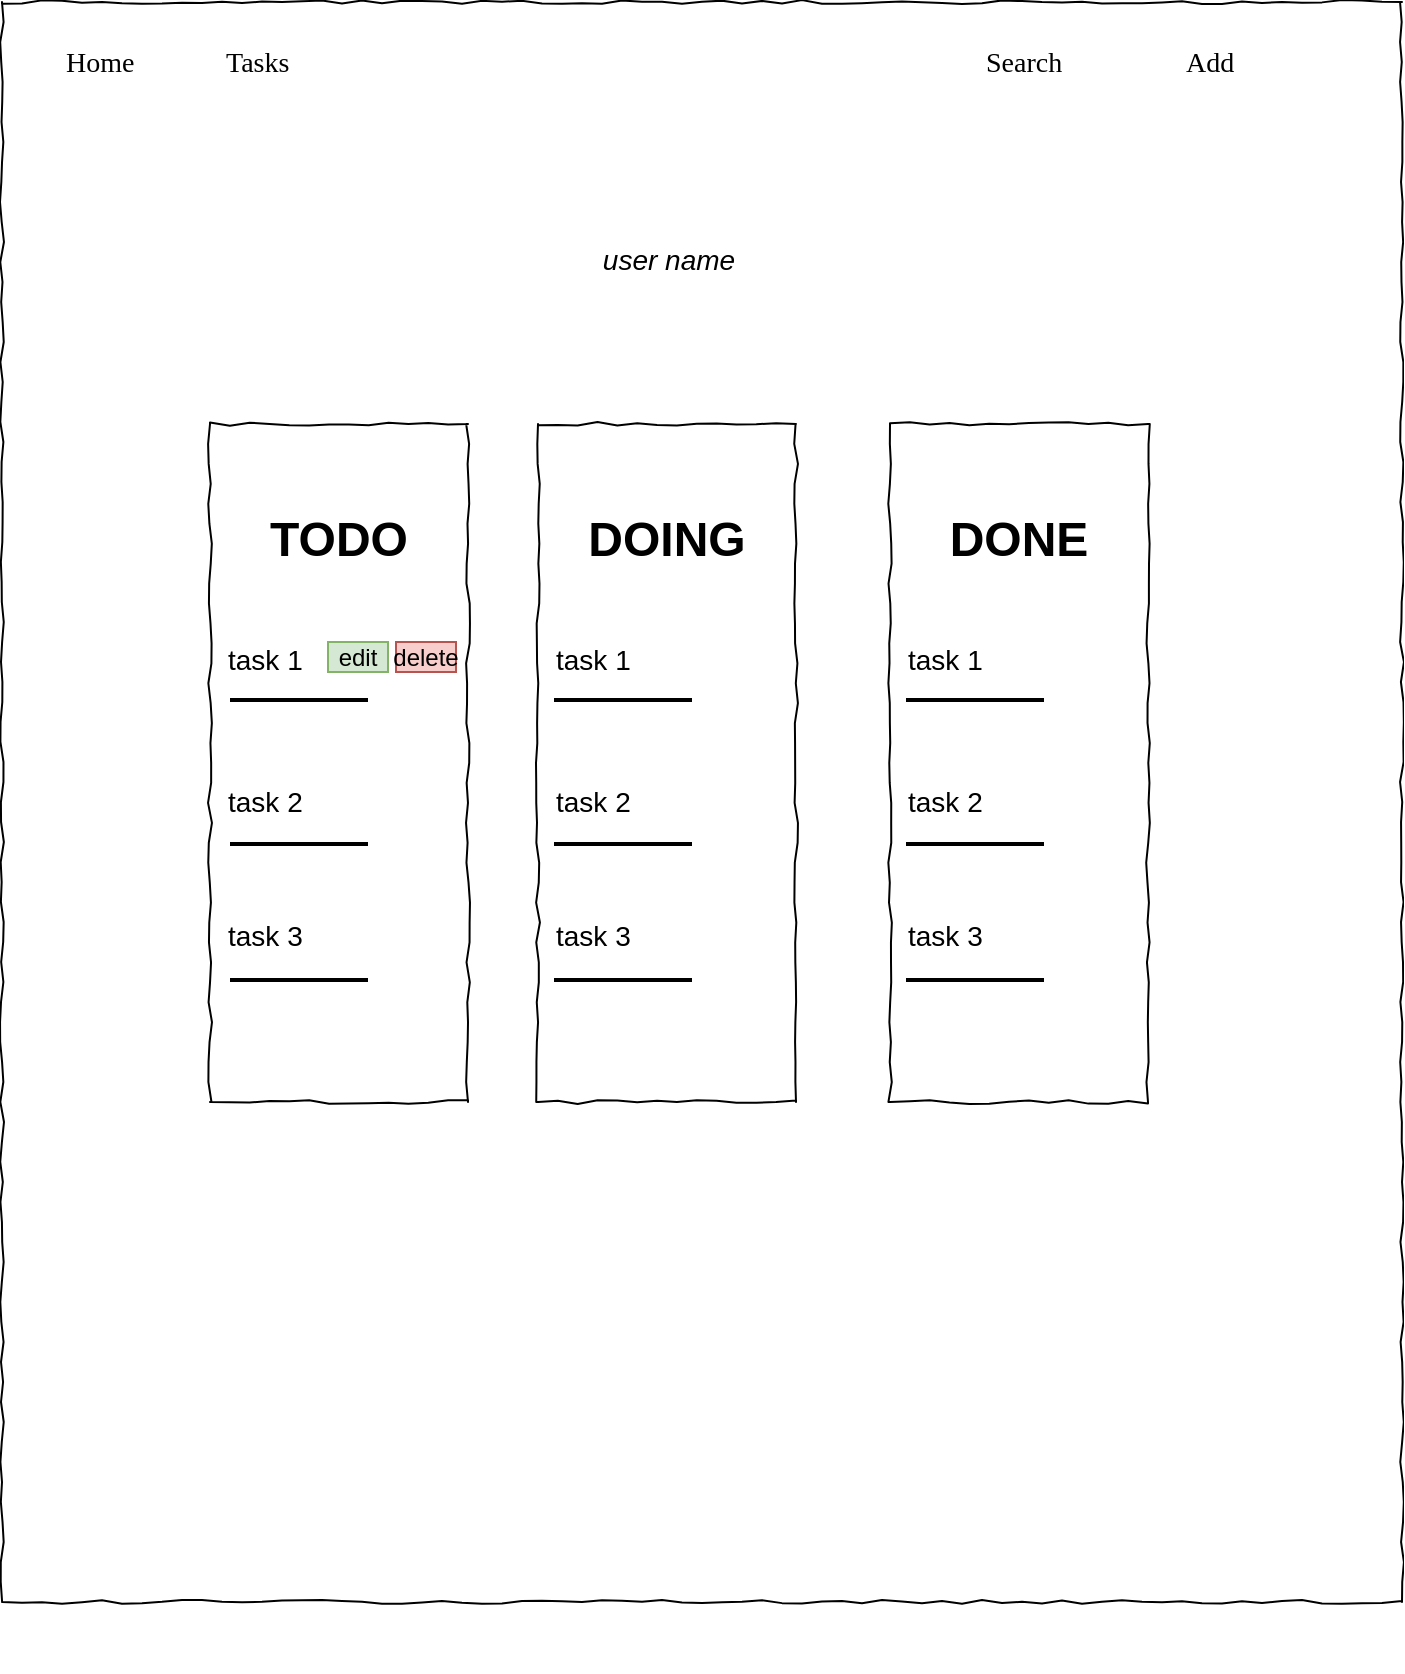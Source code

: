<mxfile version="24.1.0" type="device">
  <diagram name="Page-1" id="03018318-947c-dd8e-b7a3-06fadd420f32">
    <mxGraphModel dx="875" dy="518" grid="0" gridSize="10" guides="1" tooltips="1" connect="1" arrows="1" fold="1" page="1" pageScale="1" pageWidth="1100" pageHeight="850" background="none" math="0" shadow="0">
      <root>
        <mxCell id="0" />
        <mxCell id="1" parent="0" />
        <mxCell id="677b7b8949515195-1" value="" style="whiteSpace=wrap;html=1;rounded=0;shadow=0;labelBackgroundColor=none;strokeColor=#000000;strokeWidth=1;fillColor=none;fontFamily=Verdana;fontSize=12;fontColor=#000000;align=center;comic=1;" parent="1" vertex="1">
          <mxGeometry x="20" y="20" width="700" height="800" as="geometry" />
        </mxCell>
        <mxCell id="677b7b8949515195-4" value="Home" style="text;html=1;points=[];align=left;verticalAlign=top;spacingTop=-4;fontSize=14;fontFamily=Verdana" parent="1" vertex="1">
          <mxGeometry x="50" y="40" width="60" height="20" as="geometry" />
        </mxCell>
        <mxCell id="677b7b8949515195-5" value="Tasks" style="text;html=1;points=[];align=left;verticalAlign=top;spacingTop=-4;fontSize=14;fontFamily=Verdana" parent="1" vertex="1">
          <mxGeometry x="130" y="40" width="60" height="20" as="geometry" />
        </mxCell>
        <mxCell id="677b7b8949515195-6" value="Search" style="text;html=1;points=[];align=left;verticalAlign=top;spacingTop=-4;fontSize=14;fontFamily=Verdana" parent="1" vertex="1">
          <mxGeometry x="510" y="40" width="60" height="20" as="geometry" />
        </mxCell>
        <mxCell id="677b7b8949515195-7" value="Add" style="text;html=1;points=[];align=left;verticalAlign=top;spacingTop=-4;fontSize=14;fontFamily=Verdana" parent="1" vertex="1">
          <mxGeometry x="610" y="40" width="60" height="20" as="geometry" />
        </mxCell>
        <mxCell id="677b7b8949515195-15" value="&lt;div style=&quot;&quot;&gt;&lt;div style=&quot;margin: 0px; padding: 0px; font-family: Arial, sans-serif; background-color: rgba(255, 255, 255, 0);&quot; class=&quot;welcome-wrap-h1&quot;&gt;&lt;h1 style=&quot;margin: 0px; padding: 0px; background-color: rgba(255, 255, 255, 0);&quot; class=&quot;welcome-h1&quot;&gt;&lt;br&gt;&lt;/h1&gt;&lt;h1 style=&quot;margin: 0px; padding: 0px; background-color: rgba(255, 255, 255, 0);&quot; class=&quot;welcome-h1&quot;&gt;TODO&lt;/h1&gt;&lt;h1 style=&quot;margin: 0px; padding: 0px; background-color: rgba(255, 255, 255, 0);&quot; class=&quot;welcome-h1&quot;&gt;&lt;br&gt;&lt;/h1&gt;&lt;h1 style=&quot;text-align: left; margin: 0px; padding: 0px; background-color: rgba(255, 255, 255, 0);&quot; class=&quot;welcome-h1&quot;&gt;&lt;span style=&quot;font-weight: normal;&quot;&gt;&lt;font style=&quot;font-size: 14px;&quot;&gt;task 1&lt;/font&gt;&lt;/span&gt;&lt;/h1&gt;&lt;div&gt;&lt;span style=&quot;font-weight: normal;&quot;&gt;&lt;font style=&quot;font-size: 14px;&quot;&gt;&lt;br&gt;&lt;/font&gt;&lt;/span&gt;&lt;/div&gt;&lt;div&gt;&lt;span style=&quot;font-weight: normal;&quot;&gt;&lt;font style=&quot;font-size: 14px;&quot;&gt;&lt;br&gt;&lt;/font&gt;&lt;/span&gt;&lt;/div&gt;&lt;div&gt;&lt;span style=&quot;font-weight: normal;&quot;&gt;&lt;font style=&quot;font-size: 14px;&quot;&gt;&lt;br&gt;&lt;/font&gt;&lt;/span&gt;&lt;/div&gt;&lt;div style=&quot;text-align: left;&quot;&gt;&lt;span style=&quot;font-weight: normal;&quot;&gt;&lt;font style=&quot;font-size: 14px;&quot;&gt;task 2&amp;nbsp; &amp;nbsp;&lt;/font&gt;&lt;/span&gt;&lt;span style=&quot;color: rgba(0, 0, 0, 0); font-family: monospace; font-size: 0px; text-wrap: nowrap; background-color: rgba(255, 255, 255, 0);&quot;&gt;%3CmxGraphModel%3E%3Croot%3E%3CmxCell%20id%3D%220%22%2F%3E%3CmxCell%20id%3D%221%22%20parent%3D%220%22%2F%3E%3CmxCell%20id%3D%222%22%20value%3D%22edit%22%20style%3D%22text%3Bhtml%3D1%3Balign%3Dcenter%3BverticalAlign%3Dmiddle%3BwhiteSpace%3Dwrap%3Brounded%3D0%3B%22%20vertex%3D%221%22%20parent%3D%221%22%3E%3CmxGeometry%20x%3D%22183%22%20y%3D%22340%22%20width%3D%2230%22%20height%3D%2215%22%20as%3D%22geometry%22%2F%3E%3C%2FmxCell%3E%3C%2Froot%3E%3C%2FmxGraphModel%3E&lt;/span&gt;&lt;/div&gt;&lt;div style=&quot;text-align: left;&quot;&gt;&lt;span style=&quot;font-weight: normal;&quot;&gt;&lt;font style=&quot;font-size: 14px;&quot;&gt;&lt;br&gt;&lt;/font&gt;&lt;/span&gt;&lt;/div&gt;&lt;div style=&quot;text-align: left;&quot;&gt;&lt;span style=&quot;font-weight: normal;&quot;&gt;&lt;font style=&quot;font-size: 14px;&quot;&gt;&lt;br&gt;&lt;/font&gt;&lt;/span&gt;&lt;/div&gt;&lt;div style=&quot;text-align: left;&quot;&gt;&lt;span style=&quot;font-weight: normal;&quot;&gt;&lt;font style=&quot;font-size: 14px;&quot;&gt;&lt;br&gt;&lt;/font&gt;&lt;/span&gt;&lt;/div&gt;&lt;div style=&quot;text-align: left;&quot;&gt;&lt;span style=&quot;font-weight: normal;&quot;&gt;&lt;font style=&quot;font-size: 14px;&quot;&gt;task 3&lt;/font&gt;&lt;/span&gt;&lt;/div&gt;&lt;h1 style=&quot;margin: 0px; padding: 0px; background-color: rgba(255, 255, 255, 0);&quot; class=&quot;welcome-h1&quot;&gt;&amp;nbsp; &amp;nbsp; &amp;nbsp; &amp;nbsp; &amp;nbsp; &amp;nbsp; &amp;nbsp; &amp;nbsp; &amp;nbsp; &amp;nbsp; &amp;nbsp; &amp;nbsp; &amp;nbsp; &amp;nbsp; &amp;nbsp; &amp;nbsp;&amp;nbsp;&lt;/h1&gt;&lt;div&gt;&lt;br&gt;&lt;/div&gt;&lt;div&gt;&lt;br&gt;&lt;/div&gt;&lt;div&gt;&lt;br&gt;&lt;/div&gt;&lt;div&gt;&lt;b&gt;&lt;br&gt;&lt;/b&gt;&lt;/div&gt;&lt;div&gt;&lt;br&gt;&lt;/div&gt;&lt;div&gt;&lt;br&gt;&lt;/div&gt;&lt;div&gt;&lt;br&gt;&lt;/div&gt;&lt;div&gt;&lt;b style=&quot;background-color: rgba(255, 255, 255, 0);&quot;&gt;&amp;nbsp; &amp;nbsp; &amp;nbsp; &amp;nbsp; &amp;nbsp; &amp;nbsp; &amp;nbsp; &amp;nbsp; &amp;nbsp; &amp;nbsp; &amp;nbsp; &amp;nbsp; &amp;nbsp; &amp;nbsp; &amp;nbsp; &amp;nbsp; &amp;nbsp; &amp;nbsp; &amp;nbsp; &amp;nbsp;&lt;/b&gt;&lt;/div&gt;&lt;div&gt;&lt;br&gt;&lt;/div&gt;&lt;div&gt;&lt;br&gt;&lt;/div&gt;&lt;div&gt;&lt;br&gt;&lt;/div&gt;&lt;div&gt;&lt;br&gt;&lt;/div&gt;&lt;div&gt;&lt;b&gt;&amp;nbsp; &amp;nbsp; &amp;nbsp; &amp;nbsp; &amp;nbsp; &amp;nbsp; &amp;nbsp; &amp;nbsp; &amp;nbsp; &amp;nbsp; &amp;nbsp; &amp;nbsp; &amp;nbsp; &amp;nbsp; &amp;nbsp; &amp;nbsp; &amp;nbsp; &amp;nbsp; &amp;nbsp; &amp;nbsp; &amp;nbsp; &amp;nbsp; &amp;nbsp; &amp;nbsp; &amp;nbsp; &amp;nbsp; &amp;nbsp; &amp;nbsp; &amp;nbsp; &amp;nbsp; &amp;nbsp; &amp;nbsp; &amp;nbsp; &amp;nbsp; &amp;nbsp; &amp;nbsp; &amp;nbsp;&amp;nbsp;&lt;/b&gt;&lt;/div&gt;&lt;div&gt;&lt;br&gt;&lt;/div&gt;&lt;div&gt;&lt;br&gt;&lt;/div&gt;&lt;div&gt;&lt;br&gt;&lt;/div&gt;&lt;div&gt;&lt;br&gt;&lt;/div&gt;&lt;div&gt;&lt;br&gt;&lt;/div&gt;&lt;/div&gt;&lt;/div&gt;" style="whiteSpace=wrap;html=1;rounded=0;shadow=0;labelBackgroundColor=none;strokeWidth=1;fillColor=none;fontFamily=Verdana;fontSize=12;align=center;verticalAlign=top;spacing=10;comic=1;" parent="1" vertex="1">
          <mxGeometry x="124" y="231" width="129" height="339" as="geometry" />
        </mxCell>
        <mxCell id="7GoXgP1Y46xrG_j858TZ-17" value="&lt;div style=&quot;&quot;&gt;&lt;div style=&quot;margin: 0px; padding: 0px; font-family: Arial, sans-serif; background-color: rgba(255, 255, 255, 0);&quot; class=&quot;welcome-wrap-h1&quot;&gt;&lt;h1 style=&quot;margin: 0px; padding: 0px; background-color: rgba(255, 255, 255, 0);&quot; class=&quot;welcome-h1&quot;&gt;&lt;br&gt;&lt;/h1&gt;&lt;h1 style=&quot;margin: 0px; padding: 0px; background-color: rgba(255, 255, 255, 0);&quot; class=&quot;welcome-h1&quot;&gt;DOING&lt;/h1&gt;&lt;h1 style=&quot;margin: 0px; padding: 0px; background-color: rgba(255, 255, 255, 0);&quot; class=&quot;welcome-h1&quot;&gt;&lt;br&gt;&lt;/h1&gt;&lt;h1 style=&quot;text-align: left; margin: 0px; padding: 0px; background-color: rgba(255, 255, 255, 0);&quot; class=&quot;welcome-h1&quot;&gt;&lt;span style=&quot;font-weight: normal;&quot;&gt;&lt;font style=&quot;font-size: 14px;&quot;&gt;task 1&lt;/font&gt;&lt;/span&gt;&lt;/h1&gt;&lt;div&gt;&lt;span style=&quot;font-weight: normal;&quot;&gt;&lt;font style=&quot;font-size: 14px;&quot;&gt;&lt;br&gt;&lt;/font&gt;&lt;/span&gt;&lt;/div&gt;&lt;div&gt;&lt;span style=&quot;font-weight: normal;&quot;&gt;&lt;font style=&quot;font-size: 14px;&quot;&gt;&lt;br&gt;&lt;/font&gt;&lt;/span&gt;&lt;/div&gt;&lt;div&gt;&lt;span style=&quot;font-weight: normal;&quot;&gt;&lt;font style=&quot;font-size: 14px;&quot;&gt;&lt;br&gt;&lt;/font&gt;&lt;/span&gt;&lt;/div&gt;&lt;div style=&quot;text-align: left;&quot;&gt;&lt;span style=&quot;font-weight: normal;&quot;&gt;&lt;font style=&quot;font-size: 14px;&quot;&gt;task 2&amp;nbsp; &amp;nbsp;&lt;/font&gt;&lt;/span&gt;&lt;/div&gt;&lt;div style=&quot;text-align: left;&quot;&gt;&lt;span style=&quot;font-weight: normal;&quot;&gt;&lt;font style=&quot;font-size: 14px;&quot;&gt;&lt;br&gt;&lt;/font&gt;&lt;/span&gt;&lt;/div&gt;&lt;div style=&quot;text-align: left;&quot;&gt;&lt;span style=&quot;font-weight: normal;&quot;&gt;&lt;font style=&quot;font-size: 14px;&quot;&gt;&lt;br&gt;&lt;/font&gt;&lt;/span&gt;&lt;/div&gt;&lt;div style=&quot;text-align: left;&quot;&gt;&lt;span style=&quot;font-weight: normal;&quot;&gt;&lt;font style=&quot;font-size: 14px;&quot;&gt;&lt;br&gt;&lt;/font&gt;&lt;/span&gt;&lt;/div&gt;&lt;div style=&quot;text-align: left;&quot;&gt;&lt;span style=&quot;font-weight: normal;&quot;&gt;&lt;font style=&quot;font-size: 14px;&quot;&gt;task 3&lt;/font&gt;&lt;/span&gt;&lt;/div&gt;&lt;h1 style=&quot;margin: 0px; padding: 0px; background-color: rgba(255, 255, 255, 0);&quot; class=&quot;welcome-h1&quot;&gt;&amp;nbsp; &amp;nbsp; &amp;nbsp; &amp;nbsp; &amp;nbsp; &amp;nbsp; &amp;nbsp; &amp;nbsp; &amp;nbsp; &amp;nbsp; &amp;nbsp; &amp;nbsp; &amp;nbsp; &amp;nbsp; &amp;nbsp; &amp;nbsp;&amp;nbsp;&lt;/h1&gt;&lt;div&gt;&lt;br&gt;&lt;/div&gt;&lt;div&gt;&lt;br&gt;&lt;/div&gt;&lt;div&gt;&lt;br&gt;&lt;/div&gt;&lt;div&gt;&lt;b&gt;&lt;br&gt;&lt;/b&gt;&lt;/div&gt;&lt;div&gt;&lt;br&gt;&lt;/div&gt;&lt;div&gt;&lt;br&gt;&lt;/div&gt;&lt;div&gt;&lt;br&gt;&lt;/div&gt;&lt;div&gt;&lt;b style=&quot;background-color: rgba(255, 255, 255, 0);&quot;&gt;&amp;nbsp; &amp;nbsp; &amp;nbsp; &amp;nbsp; &amp;nbsp; &amp;nbsp; &amp;nbsp; &amp;nbsp; &amp;nbsp; &amp;nbsp; &amp;nbsp; &amp;nbsp; &amp;nbsp; &amp;nbsp; &amp;nbsp; &amp;nbsp; &amp;nbsp; &amp;nbsp; &amp;nbsp; &amp;nbsp;&lt;/b&gt;&lt;/div&gt;&lt;div&gt;&lt;br&gt;&lt;/div&gt;&lt;div&gt;&lt;br&gt;&lt;/div&gt;&lt;div&gt;&lt;br&gt;&lt;/div&gt;&lt;div&gt;&lt;br&gt;&lt;/div&gt;&lt;div&gt;&lt;b&gt;&amp;nbsp; &amp;nbsp; &amp;nbsp; &amp;nbsp; &amp;nbsp; &amp;nbsp; &amp;nbsp; &amp;nbsp; &amp;nbsp; &amp;nbsp; &amp;nbsp; &amp;nbsp; &amp;nbsp; &amp;nbsp; &amp;nbsp; &amp;nbsp; &amp;nbsp; &amp;nbsp; &amp;nbsp; &amp;nbsp; &amp;nbsp; &amp;nbsp; &amp;nbsp; &amp;nbsp; &amp;nbsp; &amp;nbsp; &amp;nbsp; &amp;nbsp; &amp;nbsp; &amp;nbsp; &amp;nbsp; &amp;nbsp; &amp;nbsp; &amp;nbsp; &amp;nbsp; &amp;nbsp; &amp;nbsp;&amp;nbsp;&lt;/b&gt;&lt;/div&gt;&lt;div&gt;&lt;br&gt;&lt;/div&gt;&lt;div&gt;&lt;br&gt;&lt;/div&gt;&lt;div&gt;&lt;br&gt;&lt;/div&gt;&lt;div&gt;&lt;br&gt;&lt;/div&gt;&lt;div&gt;&lt;br&gt;&lt;/div&gt;&lt;/div&gt;&lt;/div&gt;" style="whiteSpace=wrap;html=1;rounded=0;shadow=0;labelBackgroundColor=none;strokeWidth=1;fillColor=none;fontFamily=Verdana;fontSize=12;align=center;verticalAlign=top;spacing=10;comic=1;" parent="1" vertex="1">
          <mxGeometry x="288" y="231" width="129" height="339" as="geometry" />
        </mxCell>
        <mxCell id="7GoXgP1Y46xrG_j858TZ-18" value="&lt;div style=&quot;&quot;&gt;&lt;div style=&quot;margin: 0px; padding: 0px; font-family: Arial, sans-serif; background-color: rgba(255, 255, 255, 0);&quot; class=&quot;welcome-wrap-h1&quot;&gt;&lt;h1 style=&quot;margin: 0px; padding: 0px; background-color: rgba(255, 255, 255, 0);&quot; class=&quot;welcome-h1&quot;&gt;&lt;br&gt;&lt;/h1&gt;&lt;h1 style=&quot;margin: 0px; padding: 0px; background-color: rgba(255, 255, 255, 0);&quot; class=&quot;welcome-h1&quot;&gt;DONE&lt;/h1&gt;&lt;h1 style=&quot;margin: 0px; padding: 0px; background-color: rgba(255, 255, 255, 0);&quot; class=&quot;welcome-h1&quot;&gt;&lt;br&gt;&lt;/h1&gt;&lt;h1 style=&quot;text-align: left; margin: 0px; padding: 0px; background-color: rgba(255, 255, 255, 0);&quot; class=&quot;welcome-h1&quot;&gt;&lt;span style=&quot;font-weight: normal;&quot;&gt;&lt;font style=&quot;font-size: 14px;&quot;&gt;task 1&lt;/font&gt;&lt;/span&gt;&lt;/h1&gt;&lt;div&gt;&lt;span style=&quot;font-weight: normal;&quot;&gt;&lt;font style=&quot;font-size: 14px;&quot;&gt;&lt;br&gt;&lt;/font&gt;&lt;/span&gt;&lt;/div&gt;&lt;div&gt;&lt;span style=&quot;font-weight: normal;&quot;&gt;&lt;font style=&quot;font-size: 14px;&quot;&gt;&lt;br&gt;&lt;/font&gt;&lt;/span&gt;&lt;/div&gt;&lt;div&gt;&lt;span style=&quot;font-weight: normal;&quot;&gt;&lt;font style=&quot;font-size: 14px;&quot;&gt;&lt;br&gt;&lt;/font&gt;&lt;/span&gt;&lt;/div&gt;&lt;div style=&quot;text-align: left;&quot;&gt;&lt;span style=&quot;font-weight: normal;&quot;&gt;&lt;font style=&quot;font-size: 14px;&quot;&gt;task 2&amp;nbsp; &amp;nbsp;&lt;/font&gt;&lt;/span&gt;&lt;/div&gt;&lt;div style=&quot;text-align: left;&quot;&gt;&lt;span style=&quot;font-weight: normal;&quot;&gt;&lt;font style=&quot;font-size: 14px;&quot;&gt;&lt;br&gt;&lt;/font&gt;&lt;/span&gt;&lt;/div&gt;&lt;div style=&quot;text-align: left;&quot;&gt;&lt;span style=&quot;font-weight: normal;&quot;&gt;&lt;font style=&quot;font-size: 14px;&quot;&gt;&lt;br&gt;&lt;/font&gt;&lt;/span&gt;&lt;/div&gt;&lt;div style=&quot;text-align: left;&quot;&gt;&lt;span style=&quot;font-weight: normal;&quot;&gt;&lt;font style=&quot;font-size: 14px;&quot;&gt;&lt;br&gt;&lt;/font&gt;&lt;/span&gt;&lt;/div&gt;&lt;div style=&quot;text-align: left;&quot;&gt;&lt;span style=&quot;font-weight: normal;&quot;&gt;&lt;font style=&quot;font-size: 14px;&quot;&gt;task 3&lt;/font&gt;&lt;/span&gt;&lt;/div&gt;&lt;h1 style=&quot;margin: 0px; padding: 0px; background-color: rgba(255, 255, 255, 0);&quot; class=&quot;welcome-h1&quot;&gt;&amp;nbsp; &amp;nbsp; &amp;nbsp; &amp;nbsp; &amp;nbsp; &amp;nbsp; &amp;nbsp; &amp;nbsp; &amp;nbsp; &amp;nbsp; &amp;nbsp; &amp;nbsp; &amp;nbsp; &amp;nbsp; &amp;nbsp; &amp;nbsp;&amp;nbsp;&lt;/h1&gt;&lt;div&gt;&lt;br&gt;&lt;/div&gt;&lt;div&gt;&lt;br&gt;&lt;/div&gt;&lt;div&gt;&lt;br&gt;&lt;/div&gt;&lt;div&gt;&lt;b&gt;&lt;br&gt;&lt;/b&gt;&lt;/div&gt;&lt;div&gt;&lt;br&gt;&lt;/div&gt;&lt;div&gt;&lt;br&gt;&lt;/div&gt;&lt;div&gt;&lt;br&gt;&lt;/div&gt;&lt;div&gt;&lt;b style=&quot;background-color: rgba(255, 255, 255, 0);&quot;&gt;&amp;nbsp; &amp;nbsp; &amp;nbsp; &amp;nbsp; &amp;nbsp; &amp;nbsp; &amp;nbsp; &amp;nbsp; &amp;nbsp; &amp;nbsp; &amp;nbsp; &amp;nbsp; &amp;nbsp; &amp;nbsp; &amp;nbsp; &amp;nbsp; &amp;nbsp; &amp;nbsp; &amp;nbsp; &amp;nbsp;&lt;/b&gt;&lt;/div&gt;&lt;div&gt;&lt;br&gt;&lt;/div&gt;&lt;div&gt;&lt;br&gt;&lt;/div&gt;&lt;div&gt;&lt;br&gt;&lt;/div&gt;&lt;div&gt;&lt;br&gt;&lt;/div&gt;&lt;div&gt;&lt;b&gt;&amp;nbsp; &amp;nbsp; &amp;nbsp; &amp;nbsp; &amp;nbsp; &amp;nbsp; &amp;nbsp; &amp;nbsp; &amp;nbsp; &amp;nbsp; &amp;nbsp; &amp;nbsp; &amp;nbsp; &amp;nbsp; &amp;nbsp; &amp;nbsp; &amp;nbsp; &amp;nbsp; &amp;nbsp; &amp;nbsp; &amp;nbsp; &amp;nbsp; &amp;nbsp; &amp;nbsp; &amp;nbsp; &amp;nbsp; &amp;nbsp; &amp;nbsp; &amp;nbsp; &amp;nbsp; &amp;nbsp; &amp;nbsp; &amp;nbsp; &amp;nbsp; &amp;nbsp; &amp;nbsp; &amp;nbsp;&amp;nbsp;&lt;/b&gt;&lt;/div&gt;&lt;div&gt;&lt;br&gt;&lt;/div&gt;&lt;div&gt;&lt;br&gt;&lt;/div&gt;&lt;div&gt;&lt;br&gt;&lt;/div&gt;&lt;div&gt;&lt;br&gt;&lt;/div&gt;&lt;div&gt;&lt;br&gt;&lt;/div&gt;&lt;/div&gt;&lt;/div&gt;" style="whiteSpace=wrap;html=1;rounded=0;shadow=0;labelBackgroundColor=none;strokeWidth=1;fillColor=none;fontFamily=Verdana;fontSize=12;align=center;verticalAlign=top;spacing=10;comic=1;" parent="1" vertex="1">
          <mxGeometry x="464" y="231" width="129" height="339" as="geometry" />
        </mxCell>
        <mxCell id="7GoXgP1Y46xrG_j858TZ-19" value="" style="line;strokeWidth=2;html=1;" parent="1" vertex="1">
          <mxGeometry x="134" y="364" width="69" height="10" as="geometry" />
        </mxCell>
        <mxCell id="7GoXgP1Y46xrG_j858TZ-20" value="" style="line;strokeWidth=2;html=1;" parent="1" vertex="1">
          <mxGeometry x="134" y="436" width="69" height="10" as="geometry" />
        </mxCell>
        <mxCell id="7GoXgP1Y46xrG_j858TZ-21" value="" style="line;strokeWidth=2;html=1;" parent="1" vertex="1">
          <mxGeometry x="134" y="504" width="69" height="10" as="geometry" />
        </mxCell>
        <mxCell id="7GoXgP1Y46xrG_j858TZ-22" value="" style="line;strokeWidth=2;html=1;" parent="1" vertex="1">
          <mxGeometry x="296" y="364" width="69" height="10" as="geometry" />
        </mxCell>
        <mxCell id="7GoXgP1Y46xrG_j858TZ-23" value="" style="line;strokeWidth=2;html=1;" parent="1" vertex="1">
          <mxGeometry x="296" y="436" width="69" height="10" as="geometry" />
        </mxCell>
        <mxCell id="7GoXgP1Y46xrG_j858TZ-24" value="" style="line;strokeWidth=2;html=1;" parent="1" vertex="1">
          <mxGeometry x="296" y="504" width="69" height="10" as="geometry" />
        </mxCell>
        <mxCell id="7GoXgP1Y46xrG_j858TZ-25" value="" style="line;strokeWidth=2;html=1;" parent="1" vertex="1">
          <mxGeometry x="472" y="364" width="69" height="10" as="geometry" />
        </mxCell>
        <mxCell id="7GoXgP1Y46xrG_j858TZ-26" value="" style="line;strokeWidth=2;html=1;" parent="1" vertex="1">
          <mxGeometry x="472" y="436" width="69" height="10" as="geometry" />
        </mxCell>
        <mxCell id="7GoXgP1Y46xrG_j858TZ-27" value="" style="line;strokeWidth=2;html=1;" parent="1" vertex="1">
          <mxGeometry x="472" y="504" width="69" height="10" as="geometry" />
        </mxCell>
        <mxCell id="7GoXgP1Y46xrG_j858TZ-28" value="&lt;span style=&quot;font-size: 14px; font-weight: 400;&quot;&gt;&lt;i&gt;user name&lt;/i&gt;&lt;/span&gt;" style="text;strokeColor=none;fillColor=none;html=1;fontSize=24;fontStyle=1;verticalAlign=middle;align=center;" parent="1" vertex="1">
          <mxGeometry x="302.5" y="126" width="100" height="40" as="geometry" />
        </mxCell>
        <mxCell id="WG1VvUrm4bebWuBzsChB-1" value="edit" style="text;html=1;align=center;verticalAlign=middle;whiteSpace=wrap;rounded=0;fillColor=#d5e8d4;strokeColor=#82b366;" vertex="1" parent="1">
          <mxGeometry x="183" y="340" width="30" height="15" as="geometry" />
        </mxCell>
        <mxCell id="WG1VvUrm4bebWuBzsChB-2" value="delete" style="text;html=1;align=center;verticalAlign=middle;whiteSpace=wrap;rounded=0;fillColor=#f8cecc;strokeColor=#b85450;" vertex="1" parent="1">
          <mxGeometry x="217" y="340" width="30" height="15" as="geometry" />
        </mxCell>
      </root>
    </mxGraphModel>
  </diagram>
</mxfile>
